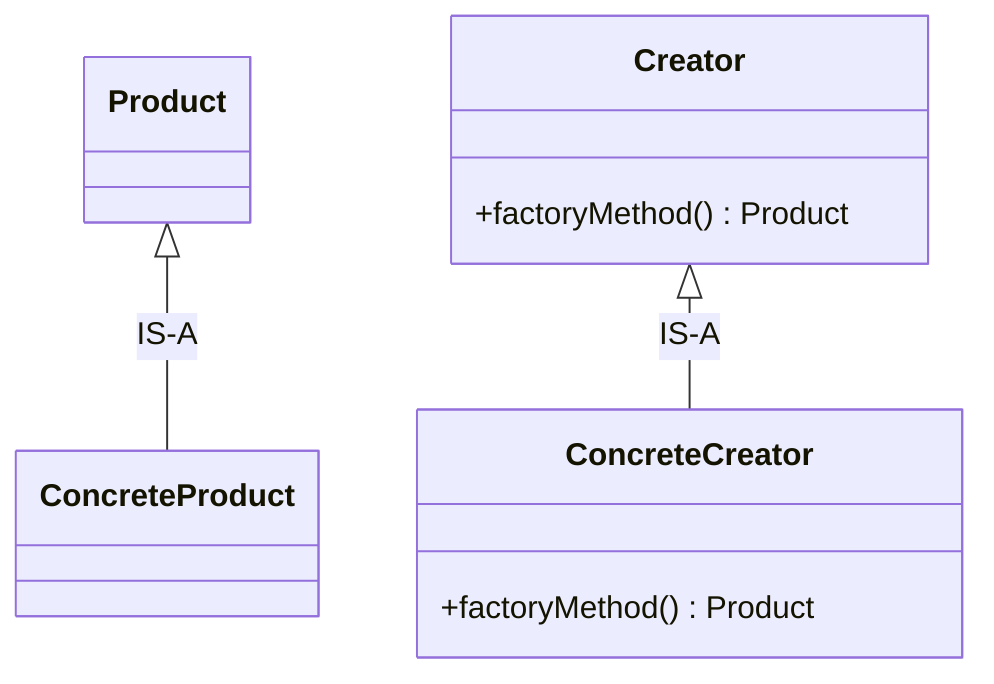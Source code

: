 classDiagram
    %% This can be interface, abstract class or just a super class
    class Product {
        
    }
    class ConcreteProduct {

    }
    Product <|-- ConcreteProduct : IS-A
    %% This can be interface, abstract class or just a super class
    class Creator {
        +factoryMethod() Product
    }
    class ConcreteCreator {
        +factoryMethod() Product
    }
    Creator <|-- ConcreteCreator : IS-A